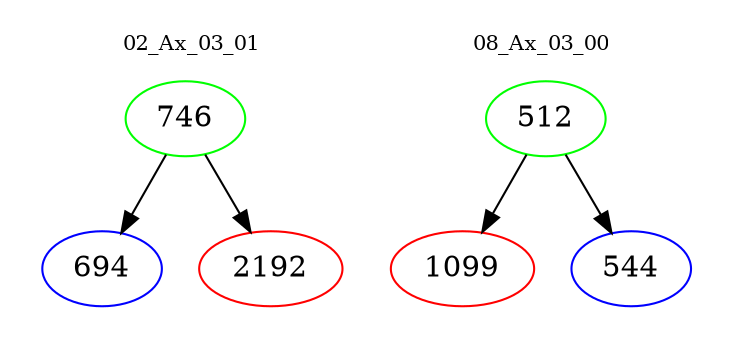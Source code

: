 digraph{
subgraph cluster_0 {
color = white
label = "02_Ax_03_01";
fontsize=10;
T0_746 [label="746", color="green"]
T0_746 -> T0_694 [color="black"]
T0_694 [label="694", color="blue"]
T0_746 -> T0_2192 [color="black"]
T0_2192 [label="2192", color="red"]
}
subgraph cluster_1 {
color = white
label = "08_Ax_03_00";
fontsize=10;
T1_512 [label="512", color="green"]
T1_512 -> T1_1099 [color="black"]
T1_1099 [label="1099", color="red"]
T1_512 -> T1_544 [color="black"]
T1_544 [label="544", color="blue"]
}
}
